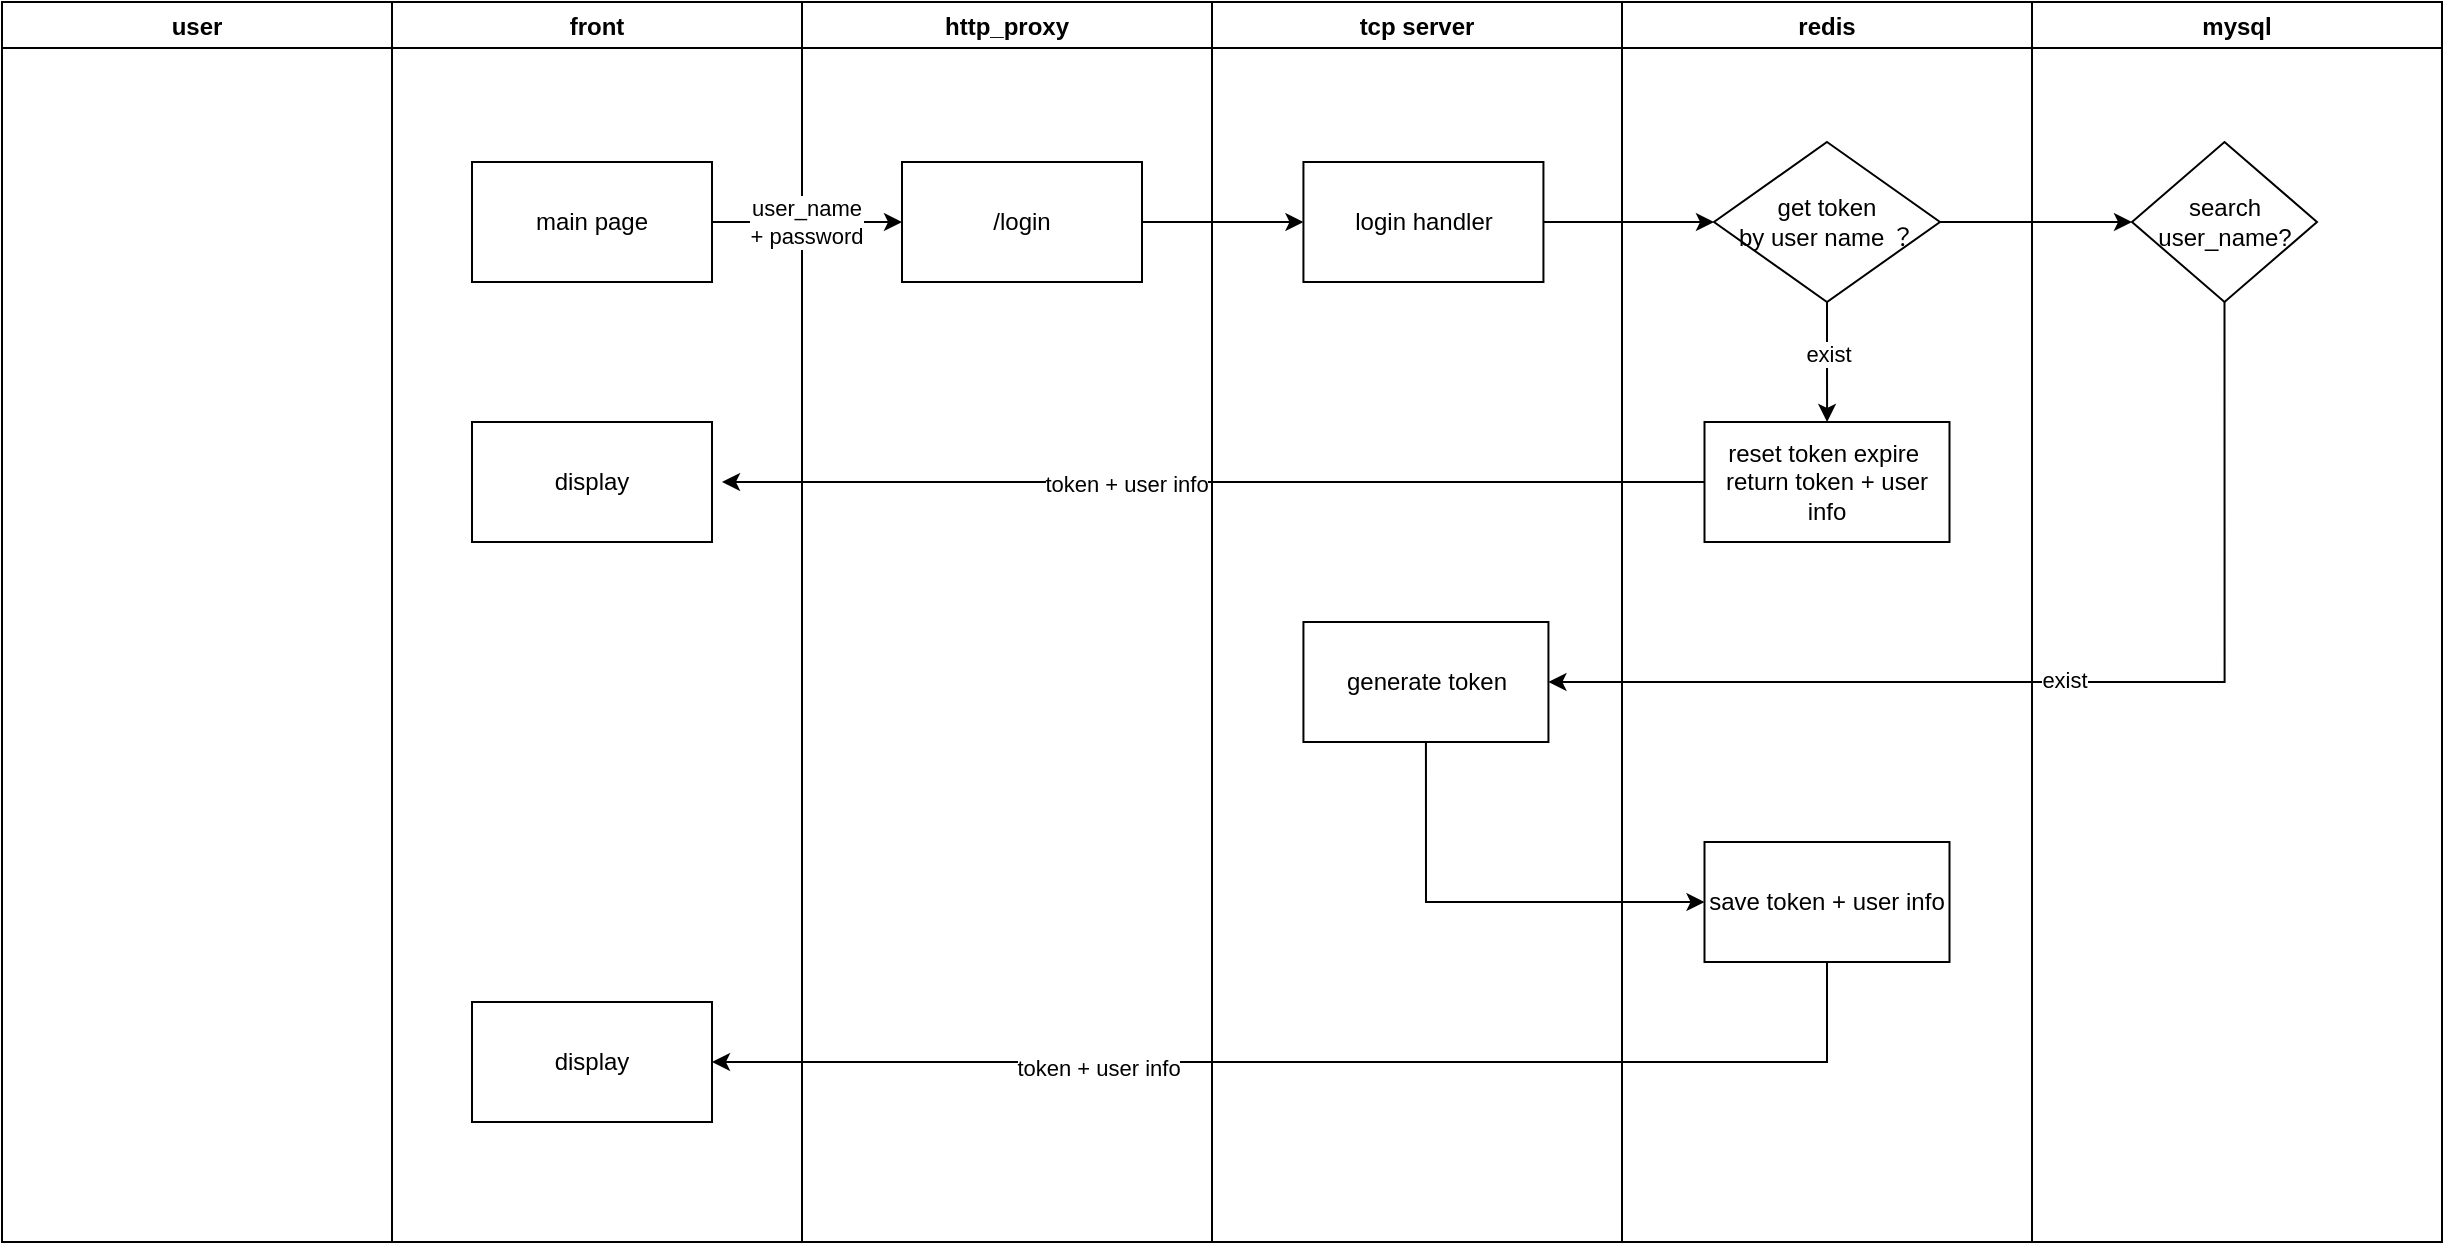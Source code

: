 <mxfile version="16.5.6" type="github"><diagram id="IemuaXq5Jafa3FOG4-sM" name="Page-1"><mxGraphModel dx="2598" dy="699" grid="1" gridSize="10" guides="1" tooltips="1" connect="1" arrows="1" fold="1" page="1" pageScale="1" pageWidth="1300" pageHeight="700" math="0" shadow="0"><root><mxCell id="0"/><mxCell id="1" parent="0"/><mxCell id="_qIB2CW_H26AFUyjVN2s-3" value="user" style="swimlane;" parent="1" vertex="1"><mxGeometry x="-1270" y="40" width="195" height="620" as="geometry"/></mxCell><mxCell id="_qIB2CW_H26AFUyjVN2s-4" value="front" style="swimlane;" parent="1" vertex="1"><mxGeometry x="-1075" y="40" width="205" height="620" as="geometry"/></mxCell><mxCell id="_qIB2CW_H26AFUyjVN2s-11" value="main page" style="rounded=0;whiteSpace=wrap;html=1;" parent="_qIB2CW_H26AFUyjVN2s-4" vertex="1"><mxGeometry x="40" y="80" width="120" height="60" as="geometry"/></mxCell><mxCell id="_qIB2CW_H26AFUyjVN2s-35" value="display" style="rounded=0;whiteSpace=wrap;html=1;" parent="_qIB2CW_H26AFUyjVN2s-4" vertex="1"><mxGeometry x="40" y="210" width="120" height="60" as="geometry"/></mxCell><mxCell id="_qIB2CW_H26AFUyjVN2s-36" value="display" style="rounded=0;whiteSpace=wrap;html=1;" parent="_qIB2CW_H26AFUyjVN2s-4" vertex="1"><mxGeometry x="40" y="500" width="120" height="60" as="geometry"/></mxCell><mxCell id="_qIB2CW_H26AFUyjVN2s-6" value="http_proxy" style="swimlane;" parent="1" vertex="1"><mxGeometry x="-870" y="40" width="205" height="620" as="geometry"/></mxCell><mxCell id="_qIB2CW_H26AFUyjVN2s-12" value="/login" style="rounded=0;whiteSpace=wrap;html=1;" parent="_qIB2CW_H26AFUyjVN2s-6" vertex="1"><mxGeometry x="50" y="80" width="120" height="60" as="geometry"/></mxCell><mxCell id="_qIB2CW_H26AFUyjVN2s-7" value="tcp server" style="swimlane;" parent="1" vertex="1"><mxGeometry x="-665" y="40" width="205" height="620" as="geometry"/></mxCell><mxCell id="_qIB2CW_H26AFUyjVN2s-14" value="login handler" style="rounded=0;whiteSpace=wrap;html=1;" parent="_qIB2CW_H26AFUyjVN2s-7" vertex="1"><mxGeometry x="45.72" y="80" width="120" height="60" as="geometry"/></mxCell><mxCell id="_qIB2CW_H26AFUyjVN2s-29" value="generate token" style="rounded=0;whiteSpace=wrap;html=1;" parent="_qIB2CW_H26AFUyjVN2s-7" vertex="1"><mxGeometry x="45.72" y="310" width="122.5" height="60" as="geometry"/></mxCell><mxCell id="_qIB2CW_H26AFUyjVN2s-8" value="redis" style="swimlane;" parent="1" vertex="1"><mxGeometry x="-460" y="40" width="205" height="620" as="geometry"/></mxCell><mxCell id="_qIB2CW_H26AFUyjVN2s-22" style="edgeStyle=orthogonalEdgeStyle;rounded=0;orthogonalLoop=1;jettySize=auto;html=1;exitX=0.5;exitY=1;exitDx=0;exitDy=0;" parent="_qIB2CW_H26AFUyjVN2s-8" source="_qIB2CW_H26AFUyjVN2s-18" target="_qIB2CW_H26AFUyjVN2s-21" edge="1"><mxGeometry relative="1" as="geometry"/></mxCell><mxCell id="_qIB2CW_H26AFUyjVN2s-25" value="exist" style="edgeLabel;html=1;align=center;verticalAlign=middle;resizable=0;points=[];" parent="_qIB2CW_H26AFUyjVN2s-22" vertex="1" connectable="0"><mxGeometry x="-0.135" relative="1" as="geometry"><mxPoint as="offset"/></mxGeometry></mxCell><mxCell id="_qIB2CW_H26AFUyjVN2s-18" value="get token&lt;br&gt;by user name ？" style="rhombus;whiteSpace=wrap;html=1;" parent="_qIB2CW_H26AFUyjVN2s-8" vertex="1"><mxGeometry x="46" y="70" width="113" height="80" as="geometry"/></mxCell><mxCell id="_qIB2CW_H26AFUyjVN2s-21" value="reset token expire&amp;nbsp;&lt;br&gt;return token + user info" style="rounded=0;whiteSpace=wrap;html=1;" parent="_qIB2CW_H26AFUyjVN2s-8" vertex="1"><mxGeometry x="41.25" y="210" width="122.5" height="60" as="geometry"/></mxCell><mxCell id="_qIB2CW_H26AFUyjVN2s-32" value="save token + user info" style="rounded=0;whiteSpace=wrap;html=1;" parent="_qIB2CW_H26AFUyjVN2s-8" vertex="1"><mxGeometry x="41.25" y="420" width="122.5" height="60" as="geometry"/></mxCell><mxCell id="_qIB2CW_H26AFUyjVN2s-9" value="mysql" style="swimlane;" parent="1" vertex="1"><mxGeometry x="-255" y="40" width="205" height="620" as="geometry"/></mxCell><mxCell id="_qIB2CW_H26AFUyjVN2s-28" value="search user_name?" style="rhombus;whiteSpace=wrap;html=1;" parent="_qIB2CW_H26AFUyjVN2s-9" vertex="1"><mxGeometry x="50" y="70" width="92.5" height="80" as="geometry"/></mxCell><mxCell id="_qIB2CW_H26AFUyjVN2s-13" style="edgeStyle=orthogonalEdgeStyle;rounded=0;orthogonalLoop=1;jettySize=auto;html=1;exitX=1;exitY=0.5;exitDx=0;exitDy=0;" parent="1" source="_qIB2CW_H26AFUyjVN2s-11" target="_qIB2CW_H26AFUyjVN2s-12" edge="1"><mxGeometry relative="1" as="geometry"/></mxCell><mxCell id="_qIB2CW_H26AFUyjVN2s-16" value="user_name&lt;br&gt;+ password" style="edgeLabel;html=1;align=center;verticalAlign=middle;resizable=0;points=[];" parent="_qIB2CW_H26AFUyjVN2s-13" vertex="1" connectable="0"><mxGeometry x="-0.406" y="-1" relative="1" as="geometry"><mxPoint x="19" y="-1" as="offset"/></mxGeometry></mxCell><mxCell id="_qIB2CW_H26AFUyjVN2s-17" style="edgeStyle=orthogonalEdgeStyle;rounded=0;orthogonalLoop=1;jettySize=auto;html=1;exitX=1;exitY=0.5;exitDx=0;exitDy=0;entryX=0;entryY=0.5;entryDx=0;entryDy=0;" parent="1" source="_qIB2CW_H26AFUyjVN2s-12" target="_qIB2CW_H26AFUyjVN2s-14" edge="1"><mxGeometry relative="1" as="geometry"/></mxCell><mxCell id="_qIB2CW_H26AFUyjVN2s-19" style="edgeStyle=orthogonalEdgeStyle;rounded=0;orthogonalLoop=1;jettySize=auto;html=1;exitX=1;exitY=0.5;exitDx=0;exitDy=0;entryX=0;entryY=0.5;entryDx=0;entryDy=0;" parent="1" source="_qIB2CW_H26AFUyjVN2s-14" target="_qIB2CW_H26AFUyjVN2s-18" edge="1"><mxGeometry relative="1" as="geometry"/></mxCell><mxCell id="_qIB2CW_H26AFUyjVN2s-23" style="edgeStyle=orthogonalEdgeStyle;rounded=0;orthogonalLoop=1;jettySize=auto;html=1;exitX=0;exitY=0.5;exitDx=0;exitDy=0;" parent="1" source="_qIB2CW_H26AFUyjVN2s-21" edge="1"><mxGeometry relative="1" as="geometry"><mxPoint x="-910" y="280" as="targetPoint"/></mxGeometry></mxCell><mxCell id="_qIB2CW_H26AFUyjVN2s-24" value="token + user info" style="edgeLabel;html=1;align=center;verticalAlign=middle;resizable=0;points=[];" parent="_qIB2CW_H26AFUyjVN2s-23" vertex="1" connectable="0"><mxGeometry x="0.182" relative="1" as="geometry"><mxPoint as="offset"/></mxGeometry></mxCell><mxCell id="_qIB2CW_H26AFUyjVN2s-27" style="edgeStyle=orthogonalEdgeStyle;rounded=0;orthogonalLoop=1;jettySize=auto;html=1;exitX=1;exitY=0.5;exitDx=0;exitDy=0;" parent="1" source="_qIB2CW_H26AFUyjVN2s-18" target="_qIB2CW_H26AFUyjVN2s-28" edge="1"><mxGeometry relative="1" as="geometry"><mxPoint x="-158.75" y="170" as="targetPoint"/></mxGeometry></mxCell><mxCell id="_qIB2CW_H26AFUyjVN2s-30" style="edgeStyle=orthogonalEdgeStyle;rounded=0;orthogonalLoop=1;jettySize=auto;html=1;exitX=0.5;exitY=1;exitDx=0;exitDy=0;entryX=1;entryY=0.5;entryDx=0;entryDy=0;" parent="1" source="_qIB2CW_H26AFUyjVN2s-28" target="_qIB2CW_H26AFUyjVN2s-29" edge="1"><mxGeometry relative="1" as="geometry"/></mxCell><mxCell id="_qIB2CW_H26AFUyjVN2s-31" value="exist" style="edgeLabel;html=1;align=center;verticalAlign=middle;resizable=0;points=[];" parent="_qIB2CW_H26AFUyjVN2s-30" vertex="1" connectable="0"><mxGeometry x="0.024" y="-1" relative="1" as="geometry"><mxPoint as="offset"/></mxGeometry></mxCell><mxCell id="_qIB2CW_H26AFUyjVN2s-33" style="edgeStyle=orthogonalEdgeStyle;rounded=0;orthogonalLoop=1;jettySize=auto;html=1;exitX=0.5;exitY=1;exitDx=0;exitDy=0;entryX=0;entryY=0.5;entryDx=0;entryDy=0;" parent="1" source="_qIB2CW_H26AFUyjVN2s-29" target="_qIB2CW_H26AFUyjVN2s-32" edge="1"><mxGeometry relative="1" as="geometry"/></mxCell><mxCell id="_qIB2CW_H26AFUyjVN2s-37" style="edgeStyle=orthogonalEdgeStyle;rounded=0;orthogonalLoop=1;jettySize=auto;html=1;exitX=0.5;exitY=1;exitDx=0;exitDy=0;entryX=1;entryY=0.5;entryDx=0;entryDy=0;" parent="1" source="_qIB2CW_H26AFUyjVN2s-32" target="_qIB2CW_H26AFUyjVN2s-36" edge="1"><mxGeometry relative="1" as="geometry"/></mxCell><mxCell id="_qIB2CW_H26AFUyjVN2s-38" value="token + user info" style="edgeLabel;html=1;align=center;verticalAlign=middle;resizable=0;points=[];" parent="_qIB2CW_H26AFUyjVN2s-37" vertex="1" connectable="0"><mxGeometry x="0.365" y="3" relative="1" as="geometry"><mxPoint as="offset"/></mxGeometry></mxCell></root></mxGraphModel></diagram></mxfile>